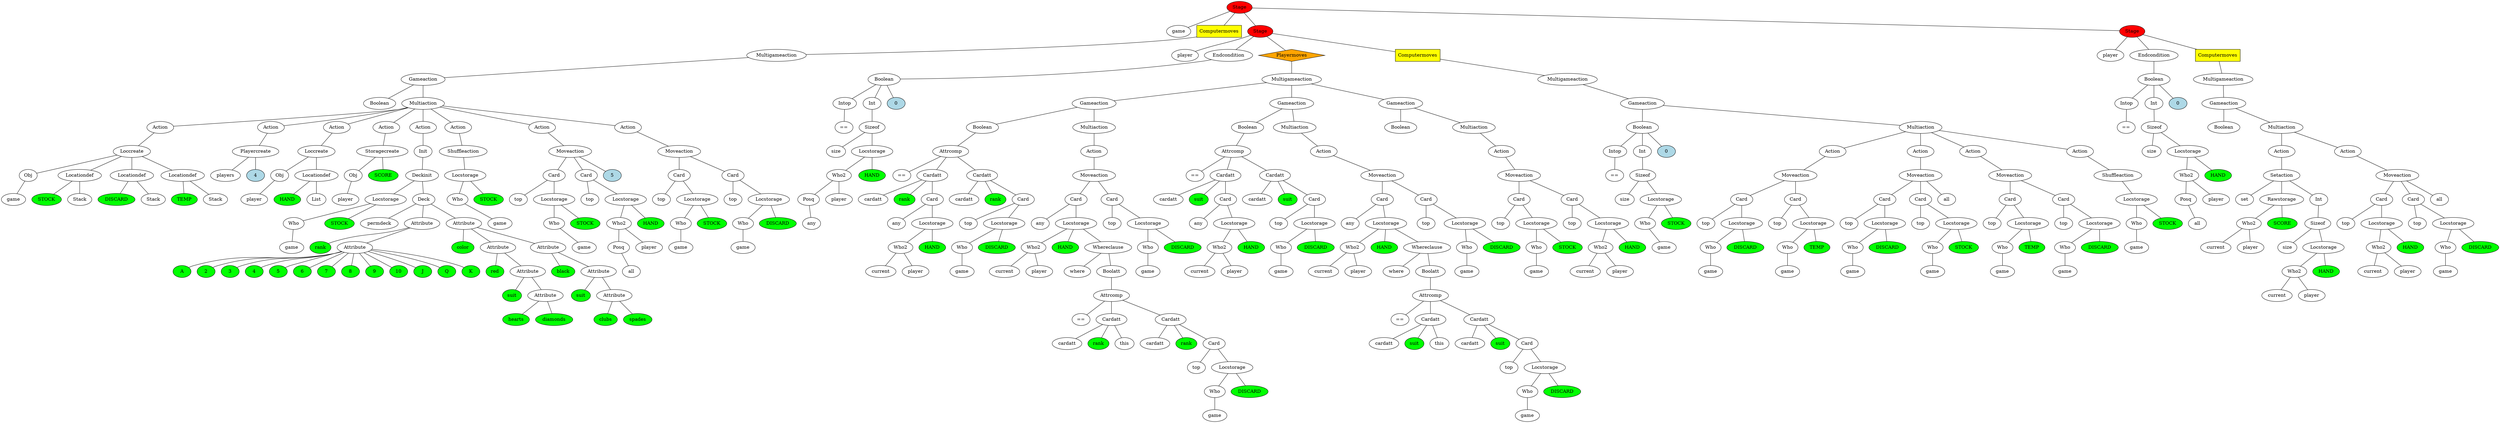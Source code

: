 graph tree{NODE0 [label="Stage" style=filled fillcolor="red"]
NODE0_1 [label="game"]
NODE0 -- NODE0_1
NODE0_2 [label="Computermoves"  style=filled shape=box fillcolor="yellow"]
NODE0_2_2 [label="Multigameaction" ]
NODE0_2_2_0 [label="Gameaction" ]
NODE0_2_2_0_1 [label="Boolean" ]
NODE0_2_2_0 -- NODE0_2_2_0_1
NODE0_2_2_0_2 [label="Multiaction" ]
NODE0_2_2_0_2_0 [label="Action" ]
NODE0_2_2_0_2_0_1 [label="Loccreate" ]
NODE0_2_2_0_2_0_1_2 [label="Obj" ]
NODE0_2_2_0_2_0_1_2_0 [label="game"]
NODE0_2_2_0_2_0_1_2 -- NODE0_2_2_0_2_0_1_2_0
NODE0_2_2_0_2_0_1 -- NODE0_2_2_0_2_0_1_2
NODE0_2_2_0_2_0_1_3 [label="Locationdef" ]
NODE0_2_2_0_2_0_1_3_1 [fillcolor="green" style=filled label="STOCK"]
NODE0_2_2_0_2_0_1_3 -- NODE0_2_2_0_2_0_1_3_1
NODE0_2_2_0_2_0_1_3_2 [label="Stack"]
NODE0_2_2_0_2_0_1_3 -- NODE0_2_2_0_2_0_1_3_2
NODE0_2_2_0_2_0_1 -- NODE0_2_2_0_2_0_1_3
NODE0_2_2_0_2_0_1_4 [label="Locationdef" ]
NODE0_2_2_0_2_0_1_4_1 [fillcolor="green" style=filled label="DISCARD"]
NODE0_2_2_0_2_0_1_4 -- NODE0_2_2_0_2_0_1_4_1
NODE0_2_2_0_2_0_1_4_2 [label="Stack"]
NODE0_2_2_0_2_0_1_4 -- NODE0_2_2_0_2_0_1_4_2
NODE0_2_2_0_2_0_1 -- NODE0_2_2_0_2_0_1_4
NODE0_2_2_0_2_0_1_5 [label="Locationdef" ]
NODE0_2_2_0_2_0_1_5_1 [fillcolor="green" style=filled label="TEMP"]
NODE0_2_2_0_2_0_1_5 -- NODE0_2_2_0_2_0_1_5_1
NODE0_2_2_0_2_0_1_5_2 [label="Stack"]
NODE0_2_2_0_2_0_1_5 -- NODE0_2_2_0_2_0_1_5_2
NODE0_2_2_0_2_0_1 -- NODE0_2_2_0_2_0_1_5
NODE0_2_2_0_2_0 -- NODE0_2_2_0_2_0_1
NODE0_2_2_0_2 -- NODE0_2_2_0_2_0
NODE0_2_2_0_2_1 [label="Action" ]
NODE0_2_2_0_2_1_1 [label="Playercreate" ]
NODE0_2_2_0_2_1_1_1 [label="players"]
NODE0_2_2_0_2_1_1 -- NODE0_2_2_0_2_1_1_1
NODE0_2_2_0_2_1_1_2 [label="4" style=filled fillcolor="lightblue"]
NODE0_2_2_0_2_1_1 -- NODE0_2_2_0_2_1_1_2
NODE0_2_2_0_2_1 -- NODE0_2_2_0_2_1_1
NODE0_2_2_0_2 -- NODE0_2_2_0_2_1
NODE0_2_2_0_2_2 [label="Action" ]
NODE0_2_2_0_2_2_1 [label="Loccreate" ]
NODE0_2_2_0_2_2_1_2 [label="Obj" ]
NODE0_2_2_0_2_2_1_2_0 [label="player"]
NODE0_2_2_0_2_2_1_2 -- NODE0_2_2_0_2_2_1_2_0
NODE0_2_2_0_2_2_1 -- NODE0_2_2_0_2_2_1_2
NODE0_2_2_0_2_2_1_3 [label="Locationdef" ]
NODE0_2_2_0_2_2_1_3_1 [fillcolor="green" style=filled label="HAND"]
NODE0_2_2_0_2_2_1_3 -- NODE0_2_2_0_2_2_1_3_1
NODE0_2_2_0_2_2_1_3_2 [label="List"]
NODE0_2_2_0_2_2_1_3 -- NODE0_2_2_0_2_2_1_3_2
NODE0_2_2_0_2_2_1 -- NODE0_2_2_0_2_2_1_3
NODE0_2_2_0_2_2 -- NODE0_2_2_0_2_2_1
NODE0_2_2_0_2 -- NODE0_2_2_0_2_2
NODE0_2_2_0_2_3 [label="Action" ]
NODE0_2_2_0_2_3_1 [label="Storagecreate" ]
NODE0_2_2_0_2_3_1_2 [label="Obj" ]
NODE0_2_2_0_2_3_1_2_0 [label="player"]
NODE0_2_2_0_2_3_1_2 -- NODE0_2_2_0_2_3_1_2_0
NODE0_2_2_0_2_3_1 -- NODE0_2_2_0_2_3_1_2
NODE0_2_2_0_2_3_1_4 [fillcolor="green" style=filled label="SCORE"]
NODE0_2_2_0_2_3_1 -- NODE0_2_2_0_2_3_1_4
NODE0_2_2_0_2_3 -- NODE0_2_2_0_2_3_1
NODE0_2_2_0_2 -- NODE0_2_2_0_2_3
NODE0_2_2_0_2_4 [label="Action" ]
NODE0_2_2_0_2_4_1 [label="Init" ]
NODE0_2_2_0_2_4_1_1 [label="Deckinit" ]
NODE0_2_2_0_2_4_1_1_0 [label="Locstorage" ]
NODE0_2_2_0_2_4_1_1_0_1 [label="Who" ]
NODE0_2_2_0_2_4_1_1_0_1_0 [label="game"]
NODE0_2_2_0_2_4_1_1_0_1 -- NODE0_2_2_0_2_4_1_1_0_1_0
NODE0_2_2_0_2_4_1_1_0 -- NODE0_2_2_0_2_4_1_1_0_1
NODE0_2_2_0_2_4_1_1_0_3 [fillcolor="green" style=filled label="STOCK"]
NODE0_2_2_0_2_4_1_1_0 -- NODE0_2_2_0_2_4_1_1_0_3
NODE0_2_2_0_2_4_1_1 -- NODE0_2_2_0_2_4_1_1_0
NODE0_2_2_0_2_4_1_1_1 [label="Deck" ]
NODE0_2_2_0_2_4_1_1_1_1 [label="permdeck"]
NODE0_2_2_0_2_4_1_1_1 -- NODE0_2_2_0_2_4_1_1_1_1
NODE0_2_2_0_2_4_1_1_1_2 [label="Attribute" ]
NODE0_2_2_0_2_4_1_1_1_2_1 [fillcolor="green" style=filled label="rank"]
NODE0_2_2_0_2_4_1_1_1_2 -- NODE0_2_2_0_2_4_1_1_1_2_1
NODE0_2_2_0_2_4_1_1_1_2_2 [label="Attribute" ]
NODE0_2_2_0_2_4_1_1_1_2_2_1 [fillcolor="green" style=filled label="A"]
NODE0_2_2_0_2_4_1_1_1_2_2 -- NODE0_2_2_0_2_4_1_1_1_2_2_1
NODE0_2_2_0_2_4_1_1_1_2_2_3 [fillcolor="green" style=filled label="2"]
NODE0_2_2_0_2_4_1_1_1_2_2 -- NODE0_2_2_0_2_4_1_1_1_2_2_3
NODE0_2_2_0_2_4_1_1_1_2_2_5 [fillcolor="green" style=filled label="3"]
NODE0_2_2_0_2_4_1_1_1_2_2 -- NODE0_2_2_0_2_4_1_1_1_2_2_5
NODE0_2_2_0_2_4_1_1_1_2_2_7 [fillcolor="green" style=filled label="4"]
NODE0_2_2_0_2_4_1_1_1_2_2 -- NODE0_2_2_0_2_4_1_1_1_2_2_7
NODE0_2_2_0_2_4_1_1_1_2_2_9 [fillcolor="green" style=filled label="5"]
NODE0_2_2_0_2_4_1_1_1_2_2 -- NODE0_2_2_0_2_4_1_1_1_2_2_9
NODE0_2_2_0_2_4_1_1_1_2_2_11 [fillcolor="green" style=filled label="6"]
NODE0_2_2_0_2_4_1_1_1_2_2 -- NODE0_2_2_0_2_4_1_1_1_2_2_11
NODE0_2_2_0_2_4_1_1_1_2_2_13 [fillcolor="green" style=filled label="7"]
NODE0_2_2_0_2_4_1_1_1_2_2 -- NODE0_2_2_0_2_4_1_1_1_2_2_13
NODE0_2_2_0_2_4_1_1_1_2_2_15 [fillcolor="green" style=filled label="8"]
NODE0_2_2_0_2_4_1_1_1_2_2 -- NODE0_2_2_0_2_4_1_1_1_2_2_15
NODE0_2_2_0_2_4_1_1_1_2_2_17 [fillcolor="green" style=filled label="9"]
NODE0_2_2_0_2_4_1_1_1_2_2 -- NODE0_2_2_0_2_4_1_1_1_2_2_17
NODE0_2_2_0_2_4_1_1_1_2_2_19 [fillcolor="green" style=filled label="10"]
NODE0_2_2_0_2_4_1_1_1_2_2 -- NODE0_2_2_0_2_4_1_1_1_2_2_19
NODE0_2_2_0_2_4_1_1_1_2_2_21 [fillcolor="green" style=filled label="J"]
NODE0_2_2_0_2_4_1_1_1_2_2 -- NODE0_2_2_0_2_4_1_1_1_2_2_21
NODE0_2_2_0_2_4_1_1_1_2_2_23 [fillcolor="green" style=filled label="Q"]
NODE0_2_2_0_2_4_1_1_1_2_2 -- NODE0_2_2_0_2_4_1_1_1_2_2_23
NODE0_2_2_0_2_4_1_1_1_2_2_25 [fillcolor="green" style=filled label="K"]
NODE0_2_2_0_2_4_1_1_1_2_2 -- NODE0_2_2_0_2_4_1_1_1_2_2_25
NODE0_2_2_0_2_4_1_1_1_2 -- NODE0_2_2_0_2_4_1_1_1_2_2
NODE0_2_2_0_2_4_1_1_1 -- NODE0_2_2_0_2_4_1_1_1_2
NODE0_2_2_0_2_4_1_1_1_3 [label="Attribute" ]
NODE0_2_2_0_2_4_1_1_1_3_1 [fillcolor="green" style=filled label="color"]
NODE0_2_2_0_2_4_1_1_1_3 -- NODE0_2_2_0_2_4_1_1_1_3_1
NODE0_2_2_0_2_4_1_1_1_3_2 [label="Attribute" ]
NODE0_2_2_0_2_4_1_1_1_3_2_1 [fillcolor="green" style=filled label="red"]
NODE0_2_2_0_2_4_1_1_1_3_2 -- NODE0_2_2_0_2_4_1_1_1_3_2_1
NODE0_2_2_0_2_4_1_1_1_3_2_2 [label="Attribute" ]
NODE0_2_2_0_2_4_1_1_1_3_2_2_1 [fillcolor="green" style=filled label="suit"]
NODE0_2_2_0_2_4_1_1_1_3_2_2 -- NODE0_2_2_0_2_4_1_1_1_3_2_2_1
NODE0_2_2_0_2_4_1_1_1_3_2_2_2 [label="Attribute" ]
NODE0_2_2_0_2_4_1_1_1_3_2_2_2_1 [fillcolor="green" style=filled label="hearts"]
NODE0_2_2_0_2_4_1_1_1_3_2_2_2 -- NODE0_2_2_0_2_4_1_1_1_3_2_2_2_1
NODE0_2_2_0_2_4_1_1_1_3_2_2_2_3 [fillcolor="green" style=filled label="diamonds"]
NODE0_2_2_0_2_4_1_1_1_3_2_2_2 -- NODE0_2_2_0_2_4_1_1_1_3_2_2_2_3
NODE0_2_2_0_2_4_1_1_1_3_2_2 -- NODE0_2_2_0_2_4_1_1_1_3_2_2_2
NODE0_2_2_0_2_4_1_1_1_3_2 -- NODE0_2_2_0_2_4_1_1_1_3_2_2
NODE0_2_2_0_2_4_1_1_1_3 -- NODE0_2_2_0_2_4_1_1_1_3_2
NODE0_2_2_0_2_4_1_1_1_3_3 [label="Attribute" ]
NODE0_2_2_0_2_4_1_1_1_3_3_1 [fillcolor="green" style=filled label="black"]
NODE0_2_2_0_2_4_1_1_1_3_3 -- NODE0_2_2_0_2_4_1_1_1_3_3_1
NODE0_2_2_0_2_4_1_1_1_3_3_2 [label="Attribute" ]
NODE0_2_2_0_2_4_1_1_1_3_3_2_1 [fillcolor="green" style=filled label="suit"]
NODE0_2_2_0_2_4_1_1_1_3_3_2 -- NODE0_2_2_0_2_4_1_1_1_3_3_2_1
NODE0_2_2_0_2_4_1_1_1_3_3_2_2 [label="Attribute" ]
NODE0_2_2_0_2_4_1_1_1_3_3_2_2_1 [fillcolor="green" style=filled label="clubs"]
NODE0_2_2_0_2_4_1_1_1_3_3_2_2 -- NODE0_2_2_0_2_4_1_1_1_3_3_2_2_1
NODE0_2_2_0_2_4_1_1_1_3_3_2_2_3 [fillcolor="green" style=filled label="spades"]
NODE0_2_2_0_2_4_1_1_1_3_3_2_2 -- NODE0_2_2_0_2_4_1_1_1_3_3_2_2_3
NODE0_2_2_0_2_4_1_1_1_3_3_2 -- NODE0_2_2_0_2_4_1_1_1_3_3_2_2
NODE0_2_2_0_2_4_1_1_1_3_3 -- NODE0_2_2_0_2_4_1_1_1_3_3_2
NODE0_2_2_0_2_4_1_1_1_3 -- NODE0_2_2_0_2_4_1_1_1_3_3
NODE0_2_2_0_2_4_1_1_1 -- NODE0_2_2_0_2_4_1_1_1_3
NODE0_2_2_0_2_4_1_1 -- NODE0_2_2_0_2_4_1_1_1
NODE0_2_2_0_2_4_1 -- NODE0_2_2_0_2_4_1_1
NODE0_2_2_0_2_4 -- NODE0_2_2_0_2_4_1
NODE0_2_2_0_2 -- NODE0_2_2_0_2_4
NODE0_2_2_0_2_5 [label="Action" ]
NODE0_2_2_0_2_5_1 [label="Shuffleaction" ]
NODE0_2_2_0_2_5_1_1 [label="Locstorage" ]
NODE0_2_2_0_2_5_1_1_1 [label="Who" ]
NODE0_2_2_0_2_5_1_1_1_0 [label="game"]
NODE0_2_2_0_2_5_1_1_1 -- NODE0_2_2_0_2_5_1_1_1_0
NODE0_2_2_0_2_5_1_1 -- NODE0_2_2_0_2_5_1_1_1
NODE0_2_2_0_2_5_1_1_3 [fillcolor="green" style=filled label="STOCK"]
NODE0_2_2_0_2_5_1_1 -- NODE0_2_2_0_2_5_1_1_3
NODE0_2_2_0_2_5_1 -- NODE0_2_2_0_2_5_1_1
NODE0_2_2_0_2_5 -- NODE0_2_2_0_2_5_1
NODE0_2_2_0_2 -- NODE0_2_2_0_2_5
NODE0_2_2_0_2_6 [label="Action" ]
NODE0_2_2_0_2_6_1 [label="Moveaction" ]
NODE0_2_2_0_2_6_1_1 [label="Card" ]
NODE0_2_2_0_2_6_1_1_1 [label="top"]
NODE0_2_2_0_2_6_1_1 -- NODE0_2_2_0_2_6_1_1_1
NODE0_2_2_0_2_6_1_1_2 [label="Locstorage" ]
NODE0_2_2_0_2_6_1_1_2_1 [label="Who" ]
NODE0_2_2_0_2_6_1_1_2_1_0 [label="game"]
NODE0_2_2_0_2_6_1_1_2_1 -- NODE0_2_2_0_2_6_1_1_2_1_0
NODE0_2_2_0_2_6_1_1_2 -- NODE0_2_2_0_2_6_1_1_2_1
NODE0_2_2_0_2_6_1_1_2_3 [fillcolor="green" style=filled label="STOCK"]
NODE0_2_2_0_2_6_1_1_2 -- NODE0_2_2_0_2_6_1_1_2_3
NODE0_2_2_0_2_6_1_1 -- NODE0_2_2_0_2_6_1_1_2
NODE0_2_2_0_2_6_1 -- NODE0_2_2_0_2_6_1_1
NODE0_2_2_0_2_6_1_2 [label="Card" ]
NODE0_2_2_0_2_6_1_2_1 [label="top"]
NODE0_2_2_0_2_6_1_2 -- NODE0_2_2_0_2_6_1_2_1
NODE0_2_2_0_2_6_1_2_2 [label="Locstorage" ]
NODE0_2_2_0_2_6_1_2_2_1 [label="Who2" ]
NODE0_2_2_0_2_6_1_2_2_1_1 [label="Posq" ]
NODE0_2_2_0_2_6_1_2_2_1_1_0 [label="all"]
NODE0_2_2_0_2_6_1_2_2_1_1 -- NODE0_2_2_0_2_6_1_2_2_1_1_0
NODE0_2_2_0_2_6_1_2_2_1 -- NODE0_2_2_0_2_6_1_2_2_1_1
NODE0_2_2_0_2_6_1_2_2_1_2 [label="player"]
NODE0_2_2_0_2_6_1_2_2_1 -- NODE0_2_2_0_2_6_1_2_2_1_2
NODE0_2_2_0_2_6_1_2_2 -- NODE0_2_2_0_2_6_1_2_2_1
NODE0_2_2_0_2_6_1_2_2_3 [fillcolor="green" style=filled label="HAND"]
NODE0_2_2_0_2_6_1_2_2 -- NODE0_2_2_0_2_6_1_2_2_3
NODE0_2_2_0_2_6_1_2 -- NODE0_2_2_0_2_6_1_2_2
NODE0_2_2_0_2_6_1 -- NODE0_2_2_0_2_6_1_2
NODE0_2_2_0_2_6_1_3 [label="5" style=filled fillcolor="lightblue"]
NODE0_2_2_0_2_6_1 -- NODE0_2_2_0_2_6_1_3
NODE0_2_2_0_2_6 -- NODE0_2_2_0_2_6_1
NODE0_2_2_0_2 -- NODE0_2_2_0_2_6
NODE0_2_2_0_2_7 [label="Action" ]
NODE0_2_2_0_2_7_1 [label="Moveaction" ]
NODE0_2_2_0_2_7_1_1 [label="Card" ]
NODE0_2_2_0_2_7_1_1_1 [label="top"]
NODE0_2_2_0_2_7_1_1 -- NODE0_2_2_0_2_7_1_1_1
NODE0_2_2_0_2_7_1_1_2 [label="Locstorage" ]
NODE0_2_2_0_2_7_1_1_2_1 [label="Who" ]
NODE0_2_2_0_2_7_1_1_2_1_0 [label="game"]
NODE0_2_2_0_2_7_1_1_2_1 -- NODE0_2_2_0_2_7_1_1_2_1_0
NODE0_2_2_0_2_7_1_1_2 -- NODE0_2_2_0_2_7_1_1_2_1
NODE0_2_2_0_2_7_1_1_2_3 [fillcolor="green" style=filled label="STOCK"]
NODE0_2_2_0_2_7_1_1_2 -- NODE0_2_2_0_2_7_1_1_2_3
NODE0_2_2_0_2_7_1_1 -- NODE0_2_2_0_2_7_1_1_2
NODE0_2_2_0_2_7_1 -- NODE0_2_2_0_2_7_1_1
NODE0_2_2_0_2_7_1_2 [label="Card" ]
NODE0_2_2_0_2_7_1_2_1 [label="top"]
NODE0_2_2_0_2_7_1_2 -- NODE0_2_2_0_2_7_1_2_1
NODE0_2_2_0_2_7_1_2_2 [label="Locstorage" ]
NODE0_2_2_0_2_7_1_2_2_1 [label="Who" ]
NODE0_2_2_0_2_7_1_2_2_1_0 [label="game"]
NODE0_2_2_0_2_7_1_2_2_1 -- NODE0_2_2_0_2_7_1_2_2_1_0
NODE0_2_2_0_2_7_1_2_2 -- NODE0_2_2_0_2_7_1_2_2_1
NODE0_2_2_0_2_7_1_2_2_3 [fillcolor="green" style=filled label="DISCARD"]
NODE0_2_2_0_2_7_1_2_2 -- NODE0_2_2_0_2_7_1_2_2_3
NODE0_2_2_0_2_7_1_2 -- NODE0_2_2_0_2_7_1_2_2
NODE0_2_2_0_2_7_1 -- NODE0_2_2_0_2_7_1_2
NODE0_2_2_0_2_7 -- NODE0_2_2_0_2_7_1
NODE0_2_2_0_2 -- NODE0_2_2_0_2_7
NODE0_2_2_0 -- NODE0_2_2_0_2
NODE0_2_2 -- NODE0_2_2_0
NODE0_2 -- NODE0_2_2
NODE0 -- NODE0_2
NODE0_3 [label="Stage"  style=filled fillcolor="red"]
NODE0_3_2 [label="player"]
NODE0_3 -- NODE0_3_2
NODE0_3_3 [label="Endcondition" ]
NODE0_3_3_2 [label="Boolean" ]
NODE0_3_3_2_1 [label="Intop" ]
NODE0_3_3_2_1_0 [label="=="]
NODE0_3_3_2_1 -- NODE0_3_3_2_1_0
NODE0_3_3_2 -- NODE0_3_3_2_1
NODE0_3_3_2_2 [label="Int" ]
NODE0_3_3_2_2_0 [label="Sizeof" ]
NODE0_3_3_2_2_0_1 [label="size"]
NODE0_3_3_2_2_0 -- NODE0_3_3_2_2_0_1
NODE0_3_3_2_2_0_2 [label="Locstorage" ]
NODE0_3_3_2_2_0_2_1 [label="Who2" ]
NODE0_3_3_2_2_0_2_1_1 [label="Posq" ]
NODE0_3_3_2_2_0_2_1_1_0 [label="any"]
NODE0_3_3_2_2_0_2_1_1 -- NODE0_3_3_2_2_0_2_1_1_0
NODE0_3_3_2_2_0_2_1 -- NODE0_3_3_2_2_0_2_1_1
NODE0_3_3_2_2_0_2_1_2 [label="player"]
NODE0_3_3_2_2_0_2_1 -- NODE0_3_3_2_2_0_2_1_2
NODE0_3_3_2_2_0_2 -- NODE0_3_3_2_2_0_2_1
NODE0_3_3_2_2_0_2_3 [fillcolor="green" style=filled label="HAND"]
NODE0_3_3_2_2_0_2 -- NODE0_3_3_2_2_0_2_3
NODE0_3_3_2_2_0 -- NODE0_3_3_2_2_0_2
NODE0_3_3_2_2 -- NODE0_3_3_2_2_0
NODE0_3_3_2 -- NODE0_3_3_2_2
NODE0_3_3_2_3 [label="0" style=filled fillcolor="lightblue"]
NODE0_3_3_2 -- NODE0_3_3_2_3
NODE0_3_3 -- NODE0_3_3_2
NODE0_3 -- NODE0_3_3
NODE0_3_4 [label="Playermoves"  style=filled shape=diamond fillcolor="orange"]
NODE0_3_4_2 [label="Multigameaction" ]
NODE0_3_4_2_0 [label="Gameaction" ]
NODE0_3_4_2_0_1 [label="Boolean" ]
NODE0_3_4_2_0_1_1 [label="Attrcomp" ]
NODE0_3_4_2_0_1_1_0 [label="=="]
NODE0_3_4_2_0_1_1 -- NODE0_3_4_2_0_1_1_0
NODE0_3_4_2_0_1_1_1 [label="Cardatt" ]
NODE0_3_4_2_0_1_1_1_1 [label="cardatt"]
NODE0_3_4_2_0_1_1_1 -- NODE0_3_4_2_0_1_1_1_1
NODE0_3_4_2_0_1_1_1_2 [fillcolor="green" style=filled label="rank"]
NODE0_3_4_2_0_1_1_1 -- NODE0_3_4_2_0_1_1_1_2
NODE0_3_4_2_0_1_1_1_3 [label="Card" ]
NODE0_3_4_2_0_1_1_1_3_1 [label="any"]
NODE0_3_4_2_0_1_1_1_3 -- NODE0_3_4_2_0_1_1_1_3_1
NODE0_3_4_2_0_1_1_1_3_2 [label="Locstorage" ]
NODE0_3_4_2_0_1_1_1_3_2_1 [label="Who2" ]
NODE0_3_4_2_0_1_1_1_3_2_1_1 [label="current"]
NODE0_3_4_2_0_1_1_1_3_2_1 -- NODE0_3_4_2_0_1_1_1_3_2_1_1
NODE0_3_4_2_0_1_1_1_3_2_1_2 [label="player"]
NODE0_3_4_2_0_1_1_1_3_2_1 -- NODE0_3_4_2_0_1_1_1_3_2_1_2
NODE0_3_4_2_0_1_1_1_3_2 -- NODE0_3_4_2_0_1_1_1_3_2_1
NODE0_3_4_2_0_1_1_1_3_2_3 [fillcolor="green" style=filled label="HAND"]
NODE0_3_4_2_0_1_1_1_3_2 -- NODE0_3_4_2_0_1_1_1_3_2_3
NODE0_3_4_2_0_1_1_1_3 -- NODE0_3_4_2_0_1_1_1_3_2
NODE0_3_4_2_0_1_1_1 -- NODE0_3_4_2_0_1_1_1_3
NODE0_3_4_2_0_1_1 -- NODE0_3_4_2_0_1_1_1
NODE0_3_4_2_0_1_1_2 [label="Cardatt" ]
NODE0_3_4_2_0_1_1_2_1 [label="cardatt"]
NODE0_3_4_2_0_1_1_2 -- NODE0_3_4_2_0_1_1_2_1
NODE0_3_4_2_0_1_1_2_2 [fillcolor="green" style=filled label="rank"]
NODE0_3_4_2_0_1_1_2 -- NODE0_3_4_2_0_1_1_2_2
NODE0_3_4_2_0_1_1_2_3 [label="Card" ]
NODE0_3_4_2_0_1_1_2_3_1 [label="top"]
NODE0_3_4_2_0_1_1_2_3 -- NODE0_3_4_2_0_1_1_2_3_1
NODE0_3_4_2_0_1_1_2_3_2 [label="Locstorage" ]
NODE0_3_4_2_0_1_1_2_3_2_1 [label="Who" ]
NODE0_3_4_2_0_1_1_2_3_2_1_0 [label="game"]
NODE0_3_4_2_0_1_1_2_3_2_1 -- NODE0_3_4_2_0_1_1_2_3_2_1_0
NODE0_3_4_2_0_1_1_2_3_2 -- NODE0_3_4_2_0_1_1_2_3_2_1
NODE0_3_4_2_0_1_1_2_3_2_3 [fillcolor="green" style=filled label="DISCARD"]
NODE0_3_4_2_0_1_1_2_3_2 -- NODE0_3_4_2_0_1_1_2_3_2_3
NODE0_3_4_2_0_1_1_2_3 -- NODE0_3_4_2_0_1_1_2_3_2
NODE0_3_4_2_0_1_1_2 -- NODE0_3_4_2_0_1_1_2_3
NODE0_3_4_2_0_1_1 -- NODE0_3_4_2_0_1_1_2
NODE0_3_4_2_0_1 -- NODE0_3_4_2_0_1_1
NODE0_3_4_2_0 -- NODE0_3_4_2_0_1
NODE0_3_4_2_0_2 [label="Multiaction" ]
NODE0_3_4_2_0_2_0 [label="Action" ]
NODE0_3_4_2_0_2_0_1 [label="Moveaction" ]
NODE0_3_4_2_0_2_0_1_1 [label="Card" ]
NODE0_3_4_2_0_2_0_1_1_1 [label="any"]
NODE0_3_4_2_0_2_0_1_1 -- NODE0_3_4_2_0_2_0_1_1_1
NODE0_3_4_2_0_2_0_1_1_2 [label="Locstorage" ]
NODE0_3_4_2_0_2_0_1_1_2_1 [label="Who2" ]
NODE0_3_4_2_0_2_0_1_1_2_1_1 [label="current"]
NODE0_3_4_2_0_2_0_1_1_2_1 -- NODE0_3_4_2_0_2_0_1_1_2_1_1
NODE0_3_4_2_0_2_0_1_1_2_1_2 [label="player"]
NODE0_3_4_2_0_2_0_1_1_2_1 -- NODE0_3_4_2_0_2_0_1_1_2_1_2
NODE0_3_4_2_0_2_0_1_1_2 -- NODE0_3_4_2_0_2_0_1_1_2_1
NODE0_3_4_2_0_2_0_1_1_2_3 [fillcolor="green" style=filled label="HAND"]
NODE0_3_4_2_0_2_0_1_1_2 -- NODE0_3_4_2_0_2_0_1_1_2_3
NODE0_3_4_2_0_2_0_1_1_2_4 [label="Whereclause" ]
NODE0_3_4_2_0_2_0_1_1_2_4_0 [label="where"]
NODE0_3_4_2_0_2_0_1_1_2_4 -- NODE0_3_4_2_0_2_0_1_1_2_4_0
NODE0_3_4_2_0_2_0_1_1_2_4_1 [label="Boolatt" ]
NODE0_3_4_2_0_2_0_1_1_2_4_1_1 [label="Attrcomp" ]
NODE0_3_4_2_0_2_0_1_1_2_4_1_1_0 [label="=="]
NODE0_3_4_2_0_2_0_1_1_2_4_1_1 -- NODE0_3_4_2_0_2_0_1_1_2_4_1_1_0
NODE0_3_4_2_0_2_0_1_1_2_4_1_1_1 [label="Cardatt" ]
NODE0_3_4_2_0_2_0_1_1_2_4_1_1_1_1 [label="cardatt"]
NODE0_3_4_2_0_2_0_1_1_2_4_1_1_1 -- NODE0_3_4_2_0_2_0_1_1_2_4_1_1_1_1
NODE0_3_4_2_0_2_0_1_1_2_4_1_1_1_2 [fillcolor="green" style=filled label="rank"]
NODE0_3_4_2_0_2_0_1_1_2_4_1_1_1 -- NODE0_3_4_2_0_2_0_1_1_2_4_1_1_1_2
NODE0_3_4_2_0_2_0_1_1_2_4_1_1_1_3 [label="this"]
NODE0_3_4_2_0_2_0_1_1_2_4_1_1_1 -- NODE0_3_4_2_0_2_0_1_1_2_4_1_1_1_3
NODE0_3_4_2_0_2_0_1_1_2_4_1_1 -- NODE0_3_4_2_0_2_0_1_1_2_4_1_1_1
NODE0_3_4_2_0_2_0_1_1_2_4_1_1_2 [label="Cardatt" ]
NODE0_3_4_2_0_2_0_1_1_2_4_1_1_2_1 [label="cardatt"]
NODE0_3_4_2_0_2_0_1_1_2_4_1_1_2 -- NODE0_3_4_2_0_2_0_1_1_2_4_1_1_2_1
NODE0_3_4_2_0_2_0_1_1_2_4_1_1_2_2 [fillcolor="green" style=filled label="rank"]
NODE0_3_4_2_0_2_0_1_1_2_4_1_1_2 -- NODE0_3_4_2_0_2_0_1_1_2_4_1_1_2_2
NODE0_3_4_2_0_2_0_1_1_2_4_1_1_2_3 [label="Card" ]
NODE0_3_4_2_0_2_0_1_1_2_4_1_1_2_3_1 [label="top"]
NODE0_3_4_2_0_2_0_1_1_2_4_1_1_2_3 -- NODE0_3_4_2_0_2_0_1_1_2_4_1_1_2_3_1
NODE0_3_4_2_0_2_0_1_1_2_4_1_1_2_3_2 [label="Locstorage" ]
NODE0_3_4_2_0_2_0_1_1_2_4_1_1_2_3_2_1 [label="Who" ]
NODE0_3_4_2_0_2_0_1_1_2_4_1_1_2_3_2_1_0 [label="game"]
NODE0_3_4_2_0_2_0_1_1_2_4_1_1_2_3_2_1 -- NODE0_3_4_2_0_2_0_1_1_2_4_1_1_2_3_2_1_0
NODE0_3_4_2_0_2_0_1_1_2_4_1_1_2_3_2 -- NODE0_3_4_2_0_2_0_1_1_2_4_1_1_2_3_2_1
NODE0_3_4_2_0_2_0_1_1_2_4_1_1_2_3_2_3 [fillcolor="green" style=filled label="DISCARD"]
NODE0_3_4_2_0_2_0_1_1_2_4_1_1_2_3_2 -- NODE0_3_4_2_0_2_0_1_1_2_4_1_1_2_3_2_3
NODE0_3_4_2_0_2_0_1_1_2_4_1_1_2_3 -- NODE0_3_4_2_0_2_0_1_1_2_4_1_1_2_3_2
NODE0_3_4_2_0_2_0_1_1_2_4_1_1_2 -- NODE0_3_4_2_0_2_0_1_1_2_4_1_1_2_3
NODE0_3_4_2_0_2_0_1_1_2_4_1_1 -- NODE0_3_4_2_0_2_0_1_1_2_4_1_1_2
NODE0_3_4_2_0_2_0_1_1_2_4_1 -- NODE0_3_4_2_0_2_0_1_1_2_4_1_1
NODE0_3_4_2_0_2_0_1_1_2_4 -- NODE0_3_4_2_0_2_0_1_1_2_4_1
NODE0_3_4_2_0_2_0_1_1_2 -- NODE0_3_4_2_0_2_0_1_1_2_4
NODE0_3_4_2_0_2_0_1_1 -- NODE0_3_4_2_0_2_0_1_1_2
NODE0_3_4_2_0_2_0_1 -- NODE0_3_4_2_0_2_0_1_1
NODE0_3_4_2_0_2_0_1_2 [label="Card" ]
NODE0_3_4_2_0_2_0_1_2_1 [label="top"]
NODE0_3_4_2_0_2_0_1_2 -- NODE0_3_4_2_0_2_0_1_2_1
NODE0_3_4_2_0_2_0_1_2_2 [label="Locstorage" ]
NODE0_3_4_2_0_2_0_1_2_2_1 [label="Who" ]
NODE0_3_4_2_0_2_0_1_2_2_1_0 [label="game"]
NODE0_3_4_2_0_2_0_1_2_2_1 -- NODE0_3_4_2_0_2_0_1_2_2_1_0
NODE0_3_4_2_0_2_0_1_2_2 -- NODE0_3_4_2_0_2_0_1_2_2_1
NODE0_3_4_2_0_2_0_1_2_2_3 [fillcolor="green" style=filled label="DISCARD"]
NODE0_3_4_2_0_2_0_1_2_2 -- NODE0_3_4_2_0_2_0_1_2_2_3
NODE0_3_4_2_0_2_0_1_2 -- NODE0_3_4_2_0_2_0_1_2_2
NODE0_3_4_2_0_2_0_1 -- NODE0_3_4_2_0_2_0_1_2
NODE0_3_4_2_0_2_0 -- NODE0_3_4_2_0_2_0_1
NODE0_3_4_2_0_2 -- NODE0_3_4_2_0_2_0
NODE0_3_4_2_0 -- NODE0_3_4_2_0_2
NODE0_3_4_2 -- NODE0_3_4_2_0
NODE0_3_4_2_1 [label="Gameaction" ]
NODE0_3_4_2_1_1 [label="Boolean" ]
NODE0_3_4_2_1_1_1 [label="Attrcomp" ]
NODE0_3_4_2_1_1_1_0 [label="=="]
NODE0_3_4_2_1_1_1 -- NODE0_3_4_2_1_1_1_0
NODE0_3_4_2_1_1_1_1 [label="Cardatt" ]
NODE0_3_4_2_1_1_1_1_1 [label="cardatt"]
NODE0_3_4_2_1_1_1_1 -- NODE0_3_4_2_1_1_1_1_1
NODE0_3_4_2_1_1_1_1_2 [fillcolor="green" style=filled label="suit"]
NODE0_3_4_2_1_1_1_1 -- NODE0_3_4_2_1_1_1_1_2
NODE0_3_4_2_1_1_1_1_3 [label="Card" ]
NODE0_3_4_2_1_1_1_1_3_1 [label="any"]
NODE0_3_4_2_1_1_1_1_3 -- NODE0_3_4_2_1_1_1_1_3_1
NODE0_3_4_2_1_1_1_1_3_2 [label="Locstorage" ]
NODE0_3_4_2_1_1_1_1_3_2_1 [label="Who2" ]
NODE0_3_4_2_1_1_1_1_3_2_1_1 [label="current"]
NODE0_3_4_2_1_1_1_1_3_2_1 -- NODE0_3_4_2_1_1_1_1_3_2_1_1
NODE0_3_4_2_1_1_1_1_3_2_1_2 [label="player"]
NODE0_3_4_2_1_1_1_1_3_2_1 -- NODE0_3_4_2_1_1_1_1_3_2_1_2
NODE0_3_4_2_1_1_1_1_3_2 -- NODE0_3_4_2_1_1_1_1_3_2_1
NODE0_3_4_2_1_1_1_1_3_2_3 [fillcolor="green" style=filled label="HAND"]
NODE0_3_4_2_1_1_1_1_3_2 -- NODE0_3_4_2_1_1_1_1_3_2_3
NODE0_3_4_2_1_1_1_1_3 -- NODE0_3_4_2_1_1_1_1_3_2
NODE0_3_4_2_1_1_1_1 -- NODE0_3_4_2_1_1_1_1_3
NODE0_3_4_2_1_1_1 -- NODE0_3_4_2_1_1_1_1
NODE0_3_4_2_1_1_1_2 [label="Cardatt" ]
NODE0_3_4_2_1_1_1_2_1 [label="cardatt"]
NODE0_3_4_2_1_1_1_2 -- NODE0_3_4_2_1_1_1_2_1
NODE0_3_4_2_1_1_1_2_2 [fillcolor="green" style=filled label="suit"]
NODE0_3_4_2_1_1_1_2 -- NODE0_3_4_2_1_1_1_2_2
NODE0_3_4_2_1_1_1_2_3 [label="Card" ]
NODE0_3_4_2_1_1_1_2_3_1 [label="top"]
NODE0_3_4_2_1_1_1_2_3 -- NODE0_3_4_2_1_1_1_2_3_1
NODE0_3_4_2_1_1_1_2_3_2 [label="Locstorage" ]
NODE0_3_4_2_1_1_1_2_3_2_1 [label="Who" ]
NODE0_3_4_2_1_1_1_2_3_2_1_0 [label="game"]
NODE0_3_4_2_1_1_1_2_3_2_1 -- NODE0_3_4_2_1_1_1_2_3_2_1_0
NODE0_3_4_2_1_1_1_2_3_2 -- NODE0_3_4_2_1_1_1_2_3_2_1
NODE0_3_4_2_1_1_1_2_3_2_3 [fillcolor="green" style=filled label="DISCARD"]
NODE0_3_4_2_1_1_1_2_3_2 -- NODE0_3_4_2_1_1_1_2_3_2_3
NODE0_3_4_2_1_1_1_2_3 -- NODE0_3_4_2_1_1_1_2_3_2
NODE0_3_4_2_1_1_1_2 -- NODE0_3_4_2_1_1_1_2_3
NODE0_3_4_2_1_1_1 -- NODE0_3_4_2_1_1_1_2
NODE0_3_4_2_1_1 -- NODE0_3_4_2_1_1_1
NODE0_3_4_2_1 -- NODE0_3_4_2_1_1
NODE0_3_4_2_1_2 [label="Multiaction" ]
NODE0_3_4_2_1_2_0 [label="Action" ]
NODE0_3_4_2_1_2_0_1 [label="Moveaction" ]
NODE0_3_4_2_1_2_0_1_1 [label="Card" ]
NODE0_3_4_2_1_2_0_1_1_1 [label="any"]
NODE0_3_4_2_1_2_0_1_1 -- NODE0_3_4_2_1_2_0_1_1_1
NODE0_3_4_2_1_2_0_1_1_2 [label="Locstorage" ]
NODE0_3_4_2_1_2_0_1_1_2_1 [label="Who2" ]
NODE0_3_4_2_1_2_0_1_1_2_1_1 [label="current"]
NODE0_3_4_2_1_2_0_1_1_2_1 -- NODE0_3_4_2_1_2_0_1_1_2_1_1
NODE0_3_4_2_1_2_0_1_1_2_1_2 [label="player"]
NODE0_3_4_2_1_2_0_1_1_2_1 -- NODE0_3_4_2_1_2_0_1_1_2_1_2
NODE0_3_4_2_1_2_0_1_1_2 -- NODE0_3_4_2_1_2_0_1_1_2_1
NODE0_3_4_2_1_2_0_1_1_2_3 [fillcolor="green" style=filled label="HAND"]
NODE0_3_4_2_1_2_0_1_1_2 -- NODE0_3_4_2_1_2_0_1_1_2_3
NODE0_3_4_2_1_2_0_1_1_2_4 [label="Whereclause" ]
NODE0_3_4_2_1_2_0_1_1_2_4_0 [label="where"]
NODE0_3_4_2_1_2_0_1_1_2_4 -- NODE0_3_4_2_1_2_0_1_1_2_4_0
NODE0_3_4_2_1_2_0_1_1_2_4_1 [label="Boolatt" ]
NODE0_3_4_2_1_2_0_1_1_2_4_1_1 [label="Attrcomp" ]
NODE0_3_4_2_1_2_0_1_1_2_4_1_1_0 [label="=="]
NODE0_3_4_2_1_2_0_1_1_2_4_1_1 -- NODE0_3_4_2_1_2_0_1_1_2_4_1_1_0
NODE0_3_4_2_1_2_0_1_1_2_4_1_1_1 [label="Cardatt" ]
NODE0_3_4_2_1_2_0_1_1_2_4_1_1_1_1 [label="cardatt"]
NODE0_3_4_2_1_2_0_1_1_2_4_1_1_1 -- NODE0_3_4_2_1_2_0_1_1_2_4_1_1_1_1
NODE0_3_4_2_1_2_0_1_1_2_4_1_1_1_2 [fillcolor="green" style=filled label="suit"]
NODE0_3_4_2_1_2_0_1_1_2_4_1_1_1 -- NODE0_3_4_2_1_2_0_1_1_2_4_1_1_1_2
NODE0_3_4_2_1_2_0_1_1_2_4_1_1_1_3 [label="this"]
NODE0_3_4_2_1_2_0_1_1_2_4_1_1_1 -- NODE0_3_4_2_1_2_0_1_1_2_4_1_1_1_3
NODE0_3_4_2_1_2_0_1_1_2_4_1_1 -- NODE0_3_4_2_1_2_0_1_1_2_4_1_1_1
NODE0_3_4_2_1_2_0_1_1_2_4_1_1_2 [label="Cardatt" ]
NODE0_3_4_2_1_2_0_1_1_2_4_1_1_2_1 [label="cardatt"]
NODE0_3_4_2_1_2_0_1_1_2_4_1_1_2 -- NODE0_3_4_2_1_2_0_1_1_2_4_1_1_2_1
NODE0_3_4_2_1_2_0_1_1_2_4_1_1_2_2 [fillcolor="green" style=filled label="suit"]
NODE0_3_4_2_1_2_0_1_1_2_4_1_1_2 -- NODE0_3_4_2_1_2_0_1_1_2_4_1_1_2_2
NODE0_3_4_2_1_2_0_1_1_2_4_1_1_2_3 [label="Card" ]
NODE0_3_4_2_1_2_0_1_1_2_4_1_1_2_3_1 [label="top"]
NODE0_3_4_2_1_2_0_1_1_2_4_1_1_2_3 -- NODE0_3_4_2_1_2_0_1_1_2_4_1_1_2_3_1
NODE0_3_4_2_1_2_0_1_1_2_4_1_1_2_3_2 [label="Locstorage" ]
NODE0_3_4_2_1_2_0_1_1_2_4_1_1_2_3_2_1 [label="Who" ]
NODE0_3_4_2_1_2_0_1_1_2_4_1_1_2_3_2_1_0 [label="game"]
NODE0_3_4_2_1_2_0_1_1_2_4_1_1_2_3_2_1 -- NODE0_3_4_2_1_2_0_1_1_2_4_1_1_2_3_2_1_0
NODE0_3_4_2_1_2_0_1_1_2_4_1_1_2_3_2 -- NODE0_3_4_2_1_2_0_1_1_2_4_1_1_2_3_2_1
NODE0_3_4_2_1_2_0_1_1_2_4_1_1_2_3_2_3 [fillcolor="green" style=filled label="DISCARD"]
NODE0_3_4_2_1_2_0_1_1_2_4_1_1_2_3_2 -- NODE0_3_4_2_1_2_0_1_1_2_4_1_1_2_3_2_3
NODE0_3_4_2_1_2_0_1_1_2_4_1_1_2_3 -- NODE0_3_4_2_1_2_0_1_1_2_4_1_1_2_3_2
NODE0_3_4_2_1_2_0_1_1_2_4_1_1_2 -- NODE0_3_4_2_1_2_0_1_1_2_4_1_1_2_3
NODE0_3_4_2_1_2_0_1_1_2_4_1_1 -- NODE0_3_4_2_1_2_0_1_1_2_4_1_1_2
NODE0_3_4_2_1_2_0_1_1_2_4_1 -- NODE0_3_4_2_1_2_0_1_1_2_4_1_1
NODE0_3_4_2_1_2_0_1_1_2_4 -- NODE0_3_4_2_1_2_0_1_1_2_4_1
NODE0_3_4_2_1_2_0_1_1_2 -- NODE0_3_4_2_1_2_0_1_1_2_4
NODE0_3_4_2_1_2_0_1_1 -- NODE0_3_4_2_1_2_0_1_1_2
NODE0_3_4_2_1_2_0_1 -- NODE0_3_4_2_1_2_0_1_1
NODE0_3_4_2_1_2_0_1_2 [label="Card" ]
NODE0_3_4_2_1_2_0_1_2_1 [label="top"]
NODE0_3_4_2_1_2_0_1_2 -- NODE0_3_4_2_1_2_0_1_2_1
NODE0_3_4_2_1_2_0_1_2_2 [label="Locstorage" ]
NODE0_3_4_2_1_2_0_1_2_2_1 [label="Who" ]
NODE0_3_4_2_1_2_0_1_2_2_1_0 [label="game"]
NODE0_3_4_2_1_2_0_1_2_2_1 -- NODE0_3_4_2_1_2_0_1_2_2_1_0
NODE0_3_4_2_1_2_0_1_2_2 -- NODE0_3_4_2_1_2_0_1_2_2_1
NODE0_3_4_2_1_2_0_1_2_2_3 [fillcolor="green" style=filled label="DISCARD"]
NODE0_3_4_2_1_2_0_1_2_2 -- NODE0_3_4_2_1_2_0_1_2_2_3
NODE0_3_4_2_1_2_0_1_2 -- NODE0_3_4_2_1_2_0_1_2_2
NODE0_3_4_2_1_2_0_1 -- NODE0_3_4_2_1_2_0_1_2
NODE0_3_4_2_1_2_0 -- NODE0_3_4_2_1_2_0_1
NODE0_3_4_2_1_2 -- NODE0_3_4_2_1_2_0
NODE0_3_4_2_1 -- NODE0_3_4_2_1_2
NODE0_3_4_2 -- NODE0_3_4_2_1
NODE0_3_4_2_2 [label="Gameaction" ]
NODE0_3_4_2_2_1 [label="Boolean" ]
NODE0_3_4_2_2 -- NODE0_3_4_2_2_1
NODE0_3_4_2_2_2 [label="Multiaction" ]
NODE0_3_4_2_2_2_0 [label="Action" ]
NODE0_3_4_2_2_2_0_1 [label="Moveaction" ]
NODE0_3_4_2_2_2_0_1_1 [label="Card" ]
NODE0_3_4_2_2_2_0_1_1_1 [label="top"]
NODE0_3_4_2_2_2_0_1_1 -- NODE0_3_4_2_2_2_0_1_1_1
NODE0_3_4_2_2_2_0_1_1_2 [label="Locstorage" ]
NODE0_3_4_2_2_2_0_1_1_2_1 [label="Who" ]
NODE0_3_4_2_2_2_0_1_1_2_1_0 [label="game"]
NODE0_3_4_2_2_2_0_1_1_2_1 -- NODE0_3_4_2_2_2_0_1_1_2_1_0
NODE0_3_4_2_2_2_0_1_1_2 -- NODE0_3_4_2_2_2_0_1_1_2_1
NODE0_3_4_2_2_2_0_1_1_2_3 [fillcolor="green" style=filled label="STOCK"]
NODE0_3_4_2_2_2_0_1_1_2 -- NODE0_3_4_2_2_2_0_1_1_2_3
NODE0_3_4_2_2_2_0_1_1 -- NODE0_3_4_2_2_2_0_1_1_2
NODE0_3_4_2_2_2_0_1 -- NODE0_3_4_2_2_2_0_1_1
NODE0_3_4_2_2_2_0_1_2 [label="Card" ]
NODE0_3_4_2_2_2_0_1_2_1 [label="top"]
NODE0_3_4_2_2_2_0_1_2 -- NODE0_3_4_2_2_2_0_1_2_1
NODE0_3_4_2_2_2_0_1_2_2 [label="Locstorage" ]
NODE0_3_4_2_2_2_0_1_2_2_1 [label="Who2" ]
NODE0_3_4_2_2_2_0_1_2_2_1_1 [label="current"]
NODE0_3_4_2_2_2_0_1_2_2_1 -- NODE0_3_4_2_2_2_0_1_2_2_1_1
NODE0_3_4_2_2_2_0_1_2_2_1_2 [label="player"]
NODE0_3_4_2_2_2_0_1_2_2_1 -- NODE0_3_4_2_2_2_0_1_2_2_1_2
NODE0_3_4_2_2_2_0_1_2_2 -- NODE0_3_4_2_2_2_0_1_2_2_1
NODE0_3_4_2_2_2_0_1_2_2_3 [fillcolor="green" style=filled label="HAND"]
NODE0_3_4_2_2_2_0_1_2_2 -- NODE0_3_4_2_2_2_0_1_2_2_3
NODE0_3_4_2_2_2_0_1_2 -- NODE0_3_4_2_2_2_0_1_2_2
NODE0_3_4_2_2_2_0_1 -- NODE0_3_4_2_2_2_0_1_2
NODE0_3_4_2_2_2_0 -- NODE0_3_4_2_2_2_0_1
NODE0_3_4_2_2_2 -- NODE0_3_4_2_2_2_0
NODE0_3_4_2_2 -- NODE0_3_4_2_2_2
NODE0_3_4_2 -- NODE0_3_4_2_2
NODE0_3_4 -- NODE0_3_4_2
NODE0_3 -- NODE0_3_4
NODE0_3_5 [label="Computermoves"  style=filled shape=box fillcolor="yellow"]
NODE0_3_5_2 [label="Multigameaction" ]
NODE0_3_5_2_0 [label="Gameaction" ]
NODE0_3_5_2_0_1 [label="Boolean" ]
NODE0_3_5_2_0_1_1 [label="Intop" ]
NODE0_3_5_2_0_1_1_0 [label="=="]
NODE0_3_5_2_0_1_1 -- NODE0_3_5_2_0_1_1_0
NODE0_3_5_2_0_1 -- NODE0_3_5_2_0_1_1
NODE0_3_5_2_0_1_2 [label="Int" ]
NODE0_3_5_2_0_1_2_0 [label="Sizeof" ]
NODE0_3_5_2_0_1_2_0_1 [label="size"]
NODE0_3_5_2_0_1_2_0 -- NODE0_3_5_2_0_1_2_0_1
NODE0_3_5_2_0_1_2_0_2 [label="Locstorage" ]
NODE0_3_5_2_0_1_2_0_2_1 [label="Who" ]
NODE0_3_5_2_0_1_2_0_2_1_0 [label="game"]
NODE0_3_5_2_0_1_2_0_2_1 -- NODE0_3_5_2_0_1_2_0_2_1_0
NODE0_3_5_2_0_1_2_0_2 -- NODE0_3_5_2_0_1_2_0_2_1
NODE0_3_5_2_0_1_2_0_2_3 [fillcolor="green" style=filled label="STOCK"]
NODE0_3_5_2_0_1_2_0_2 -- NODE0_3_5_2_0_1_2_0_2_3
NODE0_3_5_2_0_1_2_0 -- NODE0_3_5_2_0_1_2_0_2
NODE0_3_5_2_0_1_2 -- NODE0_3_5_2_0_1_2_0
NODE0_3_5_2_0_1 -- NODE0_3_5_2_0_1_2
NODE0_3_5_2_0_1_3 [label="0" style=filled fillcolor="lightblue"]
NODE0_3_5_2_0_1 -- NODE0_3_5_2_0_1_3
NODE0_3_5_2_0 -- NODE0_3_5_2_0_1
NODE0_3_5_2_0_2 [label="Multiaction" ]
NODE0_3_5_2_0_2_0 [label="Action" ]
NODE0_3_5_2_0_2_0_1 [label="Moveaction" ]
NODE0_3_5_2_0_2_0_1_1 [label="Card" ]
NODE0_3_5_2_0_2_0_1_1_1 [label="top"]
NODE0_3_5_2_0_2_0_1_1 -- NODE0_3_5_2_0_2_0_1_1_1
NODE0_3_5_2_0_2_0_1_1_2 [label="Locstorage" ]
NODE0_3_5_2_0_2_0_1_1_2_1 [label="Who" ]
NODE0_3_5_2_0_2_0_1_1_2_1_0 [label="game"]
NODE0_3_5_2_0_2_0_1_1_2_1 -- NODE0_3_5_2_0_2_0_1_1_2_1_0
NODE0_3_5_2_0_2_0_1_1_2 -- NODE0_3_5_2_0_2_0_1_1_2_1
NODE0_3_5_2_0_2_0_1_1_2_3 [fillcolor="green" style=filled label="DISCARD"]
NODE0_3_5_2_0_2_0_1_1_2 -- NODE0_3_5_2_0_2_0_1_1_2_3
NODE0_3_5_2_0_2_0_1_1 -- NODE0_3_5_2_0_2_0_1_1_2
NODE0_3_5_2_0_2_0_1 -- NODE0_3_5_2_0_2_0_1_1
NODE0_3_5_2_0_2_0_1_2 [label="Card" ]
NODE0_3_5_2_0_2_0_1_2_1 [label="top"]
NODE0_3_5_2_0_2_0_1_2 -- NODE0_3_5_2_0_2_0_1_2_1
NODE0_3_5_2_0_2_0_1_2_2 [label="Locstorage" ]
NODE0_3_5_2_0_2_0_1_2_2_1 [label="Who" ]
NODE0_3_5_2_0_2_0_1_2_2_1_0 [label="game"]
NODE0_3_5_2_0_2_0_1_2_2_1 -- NODE0_3_5_2_0_2_0_1_2_2_1_0
NODE0_3_5_2_0_2_0_1_2_2 -- NODE0_3_5_2_0_2_0_1_2_2_1
NODE0_3_5_2_0_2_0_1_2_2_3 [fillcolor="green" style=filled label="TEMP"]
NODE0_3_5_2_0_2_0_1_2_2 -- NODE0_3_5_2_0_2_0_1_2_2_3
NODE0_3_5_2_0_2_0_1_2 -- NODE0_3_5_2_0_2_0_1_2_2
NODE0_3_5_2_0_2_0_1 -- NODE0_3_5_2_0_2_0_1_2
NODE0_3_5_2_0_2_0 -- NODE0_3_5_2_0_2_0_1
NODE0_3_5_2_0_2 -- NODE0_3_5_2_0_2_0
NODE0_3_5_2_0_2_1 [label="Action" ]
NODE0_3_5_2_0_2_1_1 [label="Moveaction" ]
NODE0_3_5_2_0_2_1_1_1 [label="Card" ]
NODE0_3_5_2_0_2_1_1_1_1 [label="top"]
NODE0_3_5_2_0_2_1_1_1 -- NODE0_3_5_2_0_2_1_1_1_1
NODE0_3_5_2_0_2_1_1_1_2 [label="Locstorage" ]
NODE0_3_5_2_0_2_1_1_1_2_1 [label="Who" ]
NODE0_3_5_2_0_2_1_1_1_2_1_0 [label="game"]
NODE0_3_5_2_0_2_1_1_1_2_1 -- NODE0_3_5_2_0_2_1_1_1_2_1_0
NODE0_3_5_2_0_2_1_1_1_2 -- NODE0_3_5_2_0_2_1_1_1_2_1
NODE0_3_5_2_0_2_1_1_1_2_3 [fillcolor="green" style=filled label="DISCARD"]
NODE0_3_5_2_0_2_1_1_1_2 -- NODE0_3_5_2_0_2_1_1_1_2_3
NODE0_3_5_2_0_2_1_1_1 -- NODE0_3_5_2_0_2_1_1_1_2
NODE0_3_5_2_0_2_1_1 -- NODE0_3_5_2_0_2_1_1_1
NODE0_3_5_2_0_2_1_1_2 [label="Card" ]
NODE0_3_5_2_0_2_1_1_2_1 [label="top"]
NODE0_3_5_2_0_2_1_1_2 -- NODE0_3_5_2_0_2_1_1_2_1
NODE0_3_5_2_0_2_1_1_2_2 [label="Locstorage" ]
NODE0_3_5_2_0_2_1_1_2_2_1 [label="Who" ]
NODE0_3_5_2_0_2_1_1_2_2_1_0 [label="game"]
NODE0_3_5_2_0_2_1_1_2_2_1 -- NODE0_3_5_2_0_2_1_1_2_2_1_0
NODE0_3_5_2_0_2_1_1_2_2 -- NODE0_3_5_2_0_2_1_1_2_2_1
NODE0_3_5_2_0_2_1_1_2_2_3 [fillcolor="green" style=filled label="STOCK"]
NODE0_3_5_2_0_2_1_1_2_2 -- NODE0_3_5_2_0_2_1_1_2_2_3
NODE0_3_5_2_0_2_1_1_2 -- NODE0_3_5_2_0_2_1_1_2_2
NODE0_3_5_2_0_2_1_1 -- NODE0_3_5_2_0_2_1_1_2
NODE0_3_5_2_0_2_1_1_3 [label="all"]
NODE0_3_5_2_0_2_1_1 -- NODE0_3_5_2_0_2_1_1_3
NODE0_3_5_2_0_2_1 -- NODE0_3_5_2_0_2_1_1
NODE0_3_5_2_0_2 -- NODE0_3_5_2_0_2_1
NODE0_3_5_2_0_2_2 [label="Action" ]
NODE0_3_5_2_0_2_2_1 [label="Moveaction" ]
NODE0_3_5_2_0_2_2_1_1 [label="Card" ]
NODE0_3_5_2_0_2_2_1_1_1 [label="top"]
NODE0_3_5_2_0_2_2_1_1 -- NODE0_3_5_2_0_2_2_1_1_1
NODE0_3_5_2_0_2_2_1_1_2 [label="Locstorage" ]
NODE0_3_5_2_0_2_2_1_1_2_1 [label="Who" ]
NODE0_3_5_2_0_2_2_1_1_2_1_0 [label="game"]
NODE0_3_5_2_0_2_2_1_1_2_1 -- NODE0_3_5_2_0_2_2_1_1_2_1_0
NODE0_3_5_2_0_2_2_1_1_2 -- NODE0_3_5_2_0_2_2_1_1_2_1
NODE0_3_5_2_0_2_2_1_1_2_3 [fillcolor="green" style=filled label="TEMP"]
NODE0_3_5_2_0_2_2_1_1_2 -- NODE0_3_5_2_0_2_2_1_1_2_3
NODE0_3_5_2_0_2_2_1_1 -- NODE0_3_5_2_0_2_2_1_1_2
NODE0_3_5_2_0_2_2_1 -- NODE0_3_5_2_0_2_2_1_1
NODE0_3_5_2_0_2_2_1_2 [label="Card" ]
NODE0_3_5_2_0_2_2_1_2_1 [label="top"]
NODE0_3_5_2_0_2_2_1_2 -- NODE0_3_5_2_0_2_2_1_2_1
NODE0_3_5_2_0_2_2_1_2_2 [label="Locstorage" ]
NODE0_3_5_2_0_2_2_1_2_2_1 [label="Who" ]
NODE0_3_5_2_0_2_2_1_2_2_1_0 [label="game"]
NODE0_3_5_2_0_2_2_1_2_2_1 -- NODE0_3_5_2_0_2_2_1_2_2_1_0
NODE0_3_5_2_0_2_2_1_2_2 -- NODE0_3_5_2_0_2_2_1_2_2_1
NODE0_3_5_2_0_2_2_1_2_2_3 [fillcolor="green" style=filled label="DISCARD"]
NODE0_3_5_2_0_2_2_1_2_2 -- NODE0_3_5_2_0_2_2_1_2_2_3
NODE0_3_5_2_0_2_2_1_2 -- NODE0_3_5_2_0_2_2_1_2_2
NODE0_3_5_2_0_2_2_1 -- NODE0_3_5_2_0_2_2_1_2
NODE0_3_5_2_0_2_2 -- NODE0_3_5_2_0_2_2_1
NODE0_3_5_2_0_2 -- NODE0_3_5_2_0_2_2
NODE0_3_5_2_0_2_3 [label="Action" ]
NODE0_3_5_2_0_2_3_1 [label="Shuffleaction" ]
NODE0_3_5_2_0_2_3_1_1 [label="Locstorage" ]
NODE0_3_5_2_0_2_3_1_1_1 [label="Who" ]
NODE0_3_5_2_0_2_3_1_1_1_0 [label="game"]
NODE0_3_5_2_0_2_3_1_1_1 -- NODE0_3_5_2_0_2_3_1_1_1_0
NODE0_3_5_2_0_2_3_1_1 -- NODE0_3_5_2_0_2_3_1_1_1
NODE0_3_5_2_0_2_3_1_1_3 [fillcolor="green" style=filled label="STOCK"]
NODE0_3_5_2_0_2_3_1_1 -- NODE0_3_5_2_0_2_3_1_1_3
NODE0_3_5_2_0_2_3_1 -- NODE0_3_5_2_0_2_3_1_1
NODE0_3_5_2_0_2_3 -- NODE0_3_5_2_0_2_3_1
NODE0_3_5_2_0_2 -- NODE0_3_5_2_0_2_3
NODE0_3_5_2_0 -- NODE0_3_5_2_0_2
NODE0_3_5_2 -- NODE0_3_5_2_0
NODE0_3_5 -- NODE0_3_5_2
NODE0_3 -- NODE0_3_5
NODE0 -- NODE0_3
NODE0_4 [label="Stage"  style=filled fillcolor="red"]
NODE0_4_2 [label="player"]
NODE0_4 -- NODE0_4_2
NODE0_4_3 [label="Endcondition" ]
NODE0_4_3_2 [label="Boolean" ]
NODE0_4_3_2_1 [label="Intop" ]
NODE0_4_3_2_1_0 [label="=="]
NODE0_4_3_2_1 -- NODE0_4_3_2_1_0
NODE0_4_3_2 -- NODE0_4_3_2_1
NODE0_4_3_2_2 [label="Int" ]
NODE0_4_3_2_2_0 [label="Sizeof" ]
NODE0_4_3_2_2_0_1 [label="size"]
NODE0_4_3_2_2_0 -- NODE0_4_3_2_2_0_1
NODE0_4_3_2_2_0_2 [label="Locstorage" ]
NODE0_4_3_2_2_0_2_1 [label="Who2" ]
NODE0_4_3_2_2_0_2_1_1 [label="Posq" ]
NODE0_4_3_2_2_0_2_1_1_0 [label="all"]
NODE0_4_3_2_2_0_2_1_1 -- NODE0_4_3_2_2_0_2_1_1_0
NODE0_4_3_2_2_0_2_1 -- NODE0_4_3_2_2_0_2_1_1
NODE0_4_3_2_2_0_2_1_2 [label="player"]
NODE0_4_3_2_2_0_2_1 -- NODE0_4_3_2_2_0_2_1_2
NODE0_4_3_2_2_0_2 -- NODE0_4_3_2_2_0_2_1
NODE0_4_3_2_2_0_2_3 [fillcolor="green" style=filled label="HAND"]
NODE0_4_3_2_2_0_2 -- NODE0_4_3_2_2_0_2_3
NODE0_4_3_2_2_0 -- NODE0_4_3_2_2_0_2
NODE0_4_3_2_2 -- NODE0_4_3_2_2_0
NODE0_4_3_2 -- NODE0_4_3_2_2
NODE0_4_3_2_3 [label="0" style=filled fillcolor="lightblue"]
NODE0_4_3_2 -- NODE0_4_3_2_3
NODE0_4_3 -- NODE0_4_3_2
NODE0_4 -- NODE0_4_3
NODE0_4_4 [label="Computermoves"  style=filled shape=box fillcolor="yellow"]
NODE0_4_4_2 [label="Multigameaction" ]
NODE0_4_4_2_0 [label="Gameaction" ]
NODE0_4_4_2_0_1 [label="Boolean" ]
NODE0_4_4_2_0 -- NODE0_4_4_2_0_1
NODE0_4_4_2_0_2 [label="Multiaction" ]
NODE0_4_4_2_0_2_0 [label="Action" ]
NODE0_4_4_2_0_2_0_1 [label="Setaction" ]
NODE0_4_4_2_0_2_0_1_0 [label="set"]
NODE0_4_4_2_0_2_0_1 -- NODE0_4_4_2_0_2_0_1_0
NODE0_4_4_2_0_2_0_1_1 [label="Rawstorage" ]
NODE0_4_4_2_0_2_0_1_1_1 [label="Who2" ]
NODE0_4_4_2_0_2_0_1_1_1_1 [label="current"]
NODE0_4_4_2_0_2_0_1_1_1 -- NODE0_4_4_2_0_2_0_1_1_1_1
NODE0_4_4_2_0_2_0_1_1_1_2 [label="player"]
NODE0_4_4_2_0_2_0_1_1_1 -- NODE0_4_4_2_0_2_0_1_1_1_2
NODE0_4_4_2_0_2_0_1_1 -- NODE0_4_4_2_0_2_0_1_1_1
NODE0_4_4_2_0_2_0_1_1_3 [fillcolor="green" style=filled label="SCORE"]
NODE0_4_4_2_0_2_0_1_1 -- NODE0_4_4_2_0_2_0_1_1_3
NODE0_4_4_2_0_2_0_1 -- NODE0_4_4_2_0_2_0_1_1
NODE0_4_4_2_0_2_0_1_2 [label="Int" ]
NODE0_4_4_2_0_2_0_1_2_0 [label="Sizeof" ]
NODE0_4_4_2_0_2_0_1_2_0_1 [label="size"]
NODE0_4_4_2_0_2_0_1_2_0 -- NODE0_4_4_2_0_2_0_1_2_0_1
NODE0_4_4_2_0_2_0_1_2_0_2 [label="Locstorage" ]
NODE0_4_4_2_0_2_0_1_2_0_2_1 [label="Who2" ]
NODE0_4_4_2_0_2_0_1_2_0_2_1_1 [label="current"]
NODE0_4_4_2_0_2_0_1_2_0_2_1 -- NODE0_4_4_2_0_2_0_1_2_0_2_1_1
NODE0_4_4_2_0_2_0_1_2_0_2_1_2 [label="player"]
NODE0_4_4_2_0_2_0_1_2_0_2_1 -- NODE0_4_4_2_0_2_0_1_2_0_2_1_2
NODE0_4_4_2_0_2_0_1_2_0_2 -- NODE0_4_4_2_0_2_0_1_2_0_2_1
NODE0_4_4_2_0_2_0_1_2_0_2_3 [fillcolor="green" style=filled label="HAND"]
NODE0_4_4_2_0_2_0_1_2_0_2 -- NODE0_4_4_2_0_2_0_1_2_0_2_3
NODE0_4_4_2_0_2_0_1_2_0 -- NODE0_4_4_2_0_2_0_1_2_0_2
NODE0_4_4_2_0_2_0_1_2 -- NODE0_4_4_2_0_2_0_1_2_0
NODE0_4_4_2_0_2_0_1 -- NODE0_4_4_2_0_2_0_1_2
NODE0_4_4_2_0_2_0 -- NODE0_4_4_2_0_2_0_1
NODE0_4_4_2_0_2 -- NODE0_4_4_2_0_2_0
NODE0_4_4_2_0_2_1 [label="Action" ]
NODE0_4_4_2_0_2_1_1 [label="Moveaction" ]
NODE0_4_4_2_0_2_1_1_1 [label="Card" ]
NODE0_4_4_2_0_2_1_1_1_1 [label="top"]
NODE0_4_4_2_0_2_1_1_1 -- NODE0_4_4_2_0_2_1_1_1_1
NODE0_4_4_2_0_2_1_1_1_2 [label="Locstorage" ]
NODE0_4_4_2_0_2_1_1_1_2_1 [label="Who2" ]
NODE0_4_4_2_0_2_1_1_1_2_1_1 [label="current"]
NODE0_4_4_2_0_2_1_1_1_2_1 -- NODE0_4_4_2_0_2_1_1_1_2_1_1
NODE0_4_4_2_0_2_1_1_1_2_1_2 [label="player"]
NODE0_4_4_2_0_2_1_1_1_2_1 -- NODE0_4_4_2_0_2_1_1_1_2_1_2
NODE0_4_4_2_0_2_1_1_1_2 -- NODE0_4_4_2_0_2_1_1_1_2_1
NODE0_4_4_2_0_2_1_1_1_2_3 [fillcolor="green" style=filled label="HAND"]
NODE0_4_4_2_0_2_1_1_1_2 -- NODE0_4_4_2_0_2_1_1_1_2_3
NODE0_4_4_2_0_2_1_1_1 -- NODE0_4_4_2_0_2_1_1_1_2
NODE0_4_4_2_0_2_1_1 -- NODE0_4_4_2_0_2_1_1_1
NODE0_4_4_2_0_2_1_1_2 [label="Card" ]
NODE0_4_4_2_0_2_1_1_2_1 [label="top"]
NODE0_4_4_2_0_2_1_1_2 -- NODE0_4_4_2_0_2_1_1_2_1
NODE0_4_4_2_0_2_1_1_2_2 [label="Locstorage" ]
NODE0_4_4_2_0_2_1_1_2_2_1 [label="Who" ]
NODE0_4_4_2_0_2_1_1_2_2_1_0 [label="game"]
NODE0_4_4_2_0_2_1_1_2_2_1 -- NODE0_4_4_2_0_2_1_1_2_2_1_0
NODE0_4_4_2_0_2_1_1_2_2 -- NODE0_4_4_2_0_2_1_1_2_2_1
NODE0_4_4_2_0_2_1_1_2_2_3 [fillcolor="green" style=filled label="DISCARD"]
NODE0_4_4_2_0_2_1_1_2_2 -- NODE0_4_4_2_0_2_1_1_2_2_3
NODE0_4_4_2_0_2_1_1_2 -- NODE0_4_4_2_0_2_1_1_2_2
NODE0_4_4_2_0_2_1_1 -- NODE0_4_4_2_0_2_1_1_2
NODE0_4_4_2_0_2_1_1_3 [label="all"]
NODE0_4_4_2_0_2_1_1 -- NODE0_4_4_2_0_2_1_1_3
NODE0_4_4_2_0_2_1 -- NODE0_4_4_2_0_2_1_1
NODE0_4_4_2_0_2 -- NODE0_4_4_2_0_2_1
NODE0_4_4_2_0 -- NODE0_4_4_2_0_2
NODE0_4_4_2 -- NODE0_4_4_2_0
NODE0_4_4 -- NODE0_4_4_2
NODE0_4 -- NODE0_4_4
NODE0 -- NODE0_4
}